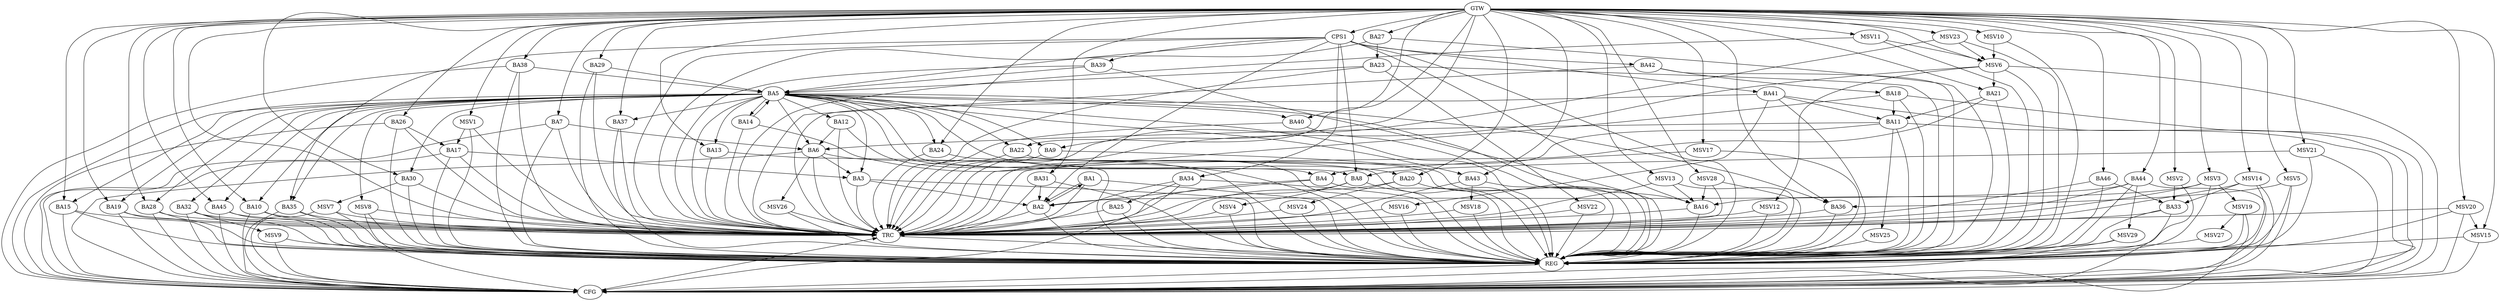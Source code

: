 strict digraph G {
  BA1 [ label="BA1" ];
  BA2 [ label="BA2" ];
  BA3 [ label="BA3" ];
  BA4 [ label="BA4" ];
  BA5 [ label="BA5" ];
  BA6 [ label="BA6" ];
  BA7 [ label="BA7" ];
  BA8 [ label="BA8" ];
  BA9 [ label="BA9" ];
  BA10 [ label="BA10" ];
  BA11 [ label="BA11" ];
  BA12 [ label="BA12" ];
  BA13 [ label="BA13" ];
  BA14 [ label="BA14" ];
  BA15 [ label="BA15" ];
  BA16 [ label="BA16" ];
  BA17 [ label="BA17" ];
  BA18 [ label="BA18" ];
  BA19 [ label="BA19" ];
  BA20 [ label="BA20" ];
  BA21 [ label="BA21" ];
  BA22 [ label="BA22" ];
  BA23 [ label="BA23" ];
  BA24 [ label="BA24" ];
  BA25 [ label="BA25" ];
  BA26 [ label="BA26" ];
  BA27 [ label="BA27" ];
  BA28 [ label="BA28" ];
  BA29 [ label="BA29" ];
  BA30 [ label="BA30" ];
  BA31 [ label="BA31" ];
  BA32 [ label="BA32" ];
  BA33 [ label="BA33" ];
  BA34 [ label="BA34" ];
  BA35 [ label="BA35" ];
  BA36 [ label="BA36" ];
  BA37 [ label="BA37" ];
  BA38 [ label="BA38" ];
  BA39 [ label="BA39" ];
  BA40 [ label="BA40" ];
  BA41 [ label="BA41" ];
  BA42 [ label="BA42" ];
  BA43 [ label="BA43" ];
  BA44 [ label="BA44" ];
  BA45 [ label="BA45" ];
  BA46 [ label="BA46" ];
  CPS1 [ label="CPS1" ];
  GTW [ label="GTW" ];
  REG [ label="REG" ];
  CFG [ label="CFG" ];
  TRC [ label="TRC" ];
  MSV1 [ label="MSV1" ];
  MSV2 [ label="MSV2" ];
  MSV3 [ label="MSV3" ];
  MSV4 [ label="MSV4" ];
  MSV5 [ label="MSV5" ];
  MSV6 [ label="MSV6" ];
  MSV7 [ label="MSV7" ];
  MSV8 [ label="MSV8" ];
  MSV9 [ label="MSV9" ];
  MSV10 [ label="MSV10" ];
  MSV11 [ label="MSV11" ];
  MSV12 [ label="MSV12" ];
  MSV13 [ label="MSV13" ];
  MSV14 [ label="MSV14" ];
  MSV15 [ label="MSV15" ];
  MSV16 [ label="MSV16" ];
  MSV17 [ label="MSV17" ];
  MSV18 [ label="MSV18" ];
  MSV19 [ label="MSV19" ];
  MSV20 [ label="MSV20" ];
  MSV21 [ label="MSV21" ];
  MSV22 [ label="MSV22" ];
  MSV23 [ label="MSV23" ];
  MSV24 [ label="MSV24" ];
  MSV25 [ label="MSV25" ];
  MSV26 [ label="MSV26" ];
  MSV27 [ label="MSV27" ];
  MSV28 [ label="MSV28" ];
  MSV29 [ label="MSV29" ];
  BA1 -> BA2;
  BA2 -> BA1;
  BA3 -> BA2;
  BA4 -> BA2;
  BA5 -> BA3;
  BA6 -> BA3;
  BA7 -> BA6;
  BA11 -> BA6;
  BA12 -> BA6;
  BA14 -> BA5;
  BA17 -> BA3;
  BA18 -> BA11;
  BA21 -> BA11;
  BA23 -> BA5;
  BA26 -> BA17;
  BA27 -> BA23;
  BA29 -> BA5;
  BA31 -> BA2;
  BA34 -> BA25;
  BA38 -> BA5;
  BA39 -> BA5;
  BA41 -> BA11;
  BA42 -> BA18;
  BA44 -> BA2;
  BA46 -> BA33;
  CPS1 -> BA41;
  CPS1 -> BA35;
  CPS1 -> BA39;
  CPS1 -> BA42;
  CPS1 -> BA5;
  CPS1 -> BA34;
  CPS1 -> BA8;
  CPS1 -> BA2;
  CPS1 -> BA16;
  GTW -> BA7;
  GTW -> BA9;
  GTW -> BA10;
  GTW -> BA13;
  GTW -> BA15;
  GTW -> BA19;
  GTW -> BA20;
  GTW -> BA21;
  GTW -> BA22;
  GTW -> BA24;
  GTW -> BA26;
  GTW -> BA27;
  GTW -> BA28;
  GTW -> BA29;
  GTW -> BA30;
  GTW -> BA31;
  GTW -> BA36;
  GTW -> BA37;
  GTW -> BA38;
  GTW -> BA40;
  GTW -> BA43;
  GTW -> BA44;
  GTW -> BA45;
  GTW -> BA46;
  GTW -> CPS1;
  BA1 -> REG;
  BA2 -> REG;
  BA3 -> REG;
  BA4 -> REG;
  BA5 -> REG;
  BA6 -> REG;
  BA7 -> REG;
  BA8 -> REG;
  BA9 -> REG;
  BA10 -> REG;
  BA11 -> REG;
  BA12 -> REG;
  BA13 -> REG;
  BA14 -> REG;
  BA15 -> REG;
  BA16 -> REG;
  BA17 -> REG;
  BA18 -> REG;
  BA19 -> REG;
  BA20 -> REG;
  BA21 -> REG;
  BA22 -> REG;
  BA23 -> REG;
  BA24 -> REG;
  BA25 -> REG;
  BA26 -> REG;
  BA27 -> REG;
  BA28 -> REG;
  BA29 -> REG;
  BA30 -> REG;
  BA31 -> REG;
  BA32 -> REG;
  BA33 -> REG;
  BA34 -> REG;
  BA35 -> REG;
  BA36 -> REG;
  BA37 -> REG;
  BA38 -> REG;
  BA39 -> REG;
  BA40 -> REG;
  BA41 -> REG;
  BA42 -> REG;
  BA43 -> REG;
  BA44 -> REG;
  BA45 -> REG;
  BA46 -> REG;
  CPS1 -> REG;
  BA32 -> CFG;
  BA44 -> CFG;
  BA19 -> CFG;
  BA10 -> CFG;
  BA11 -> CFG;
  BA38 -> CFG;
  BA45 -> CFG;
  BA28 -> CFG;
  BA17 -> CFG;
  BA26 -> CFG;
  BA5 -> CFG;
  BA41 -> CFG;
  BA6 -> CFG;
  BA34 -> CFG;
  BA15 -> CFG;
  BA33 -> CFG;
  BA7 -> CFG;
  BA35 -> CFG;
  BA18 -> CFG;
  REG -> CFG;
  BA1 -> TRC;
  BA2 -> TRC;
  BA3 -> TRC;
  BA4 -> TRC;
  BA5 -> TRC;
  BA6 -> TRC;
  BA7 -> TRC;
  BA8 -> TRC;
  BA9 -> TRC;
  BA10 -> TRC;
  BA11 -> TRC;
  BA12 -> TRC;
  BA13 -> TRC;
  BA14 -> TRC;
  BA15 -> TRC;
  BA16 -> TRC;
  BA17 -> TRC;
  BA18 -> TRC;
  BA19 -> TRC;
  BA20 -> TRC;
  BA21 -> TRC;
  BA22 -> TRC;
  BA23 -> TRC;
  BA24 -> TRC;
  BA25 -> TRC;
  BA26 -> TRC;
  BA27 -> TRC;
  BA28 -> TRC;
  BA29 -> TRC;
  BA30 -> TRC;
  BA31 -> TRC;
  BA32 -> TRC;
  BA33 -> TRC;
  BA34 -> TRC;
  BA35 -> TRC;
  BA36 -> TRC;
  BA37 -> TRC;
  BA38 -> TRC;
  BA39 -> TRC;
  BA40 -> TRC;
  BA41 -> TRC;
  BA42 -> TRC;
  BA43 -> TRC;
  BA44 -> TRC;
  BA45 -> TRC;
  BA46 -> TRC;
  CPS1 -> TRC;
  GTW -> TRC;
  CFG -> TRC;
  TRC -> REG;
  BA5 -> BA45;
  BA5 -> BA12;
  BA5 -> BA13;
  BA5 -> BA30;
  BA5 -> BA4;
  BA5 -> BA43;
  BA5 -> BA8;
  BA5 -> BA37;
  BA5 -> BA20;
  BA5 -> BA15;
  BA5 -> BA19;
  BA5 -> BA16;
  BA5 -> BA36;
  BA5 -> BA9;
  BA5 -> BA6;
  BA5 -> BA22;
  BA5 -> BA10;
  BA5 -> BA32;
  BA5 -> BA24;
  BA5 -> BA40;
  BA5 -> BA14;
  BA5 -> BA28;
  BA5 -> BA35;
  MSV1 -> BA17;
  GTW -> MSV1;
  MSV1 -> REG;
  MSV1 -> TRC;
  MSV2 -> BA33;
  GTW -> MSV2;
  MSV2 -> REG;
  MSV3 -> BA16;
  GTW -> MSV3;
  MSV3 -> REG;
  MSV3 -> TRC;
  BA8 -> MSV4;
  MSV4 -> REG;
  MSV4 -> TRC;
  MSV5 -> BA36;
  GTW -> MSV5;
  MSV5 -> REG;
  MSV5 -> CFG;
  MSV6 -> BA21;
  GTW -> MSV6;
  MSV6 -> REG;
  MSV6 -> TRC;
  MSV6 -> CFG;
  BA30 -> MSV7;
  MSV7 -> REG;
  MSV7 -> TRC;
  MSV7 -> CFG;
  BA5 -> MSV8;
  MSV8 -> REG;
  MSV8 -> TRC;
  MSV8 -> CFG;
  BA32 -> MSV9;
  MSV9 -> REG;
  MSV9 -> CFG;
  MSV10 -> MSV6;
  GTW -> MSV10;
  MSV10 -> REG;
  MSV11 -> MSV6;
  GTW -> MSV11;
  MSV11 -> REG;
  MSV11 -> TRC;
  MSV6 -> MSV12;
  MSV12 -> REG;
  MSV12 -> TRC;
  MSV13 -> BA16;
  GTW -> MSV13;
  MSV13 -> REG;
  MSV13 -> TRC;
  MSV14 -> BA33;
  GTW -> MSV14;
  MSV14 -> REG;
  MSV14 -> TRC;
  MSV14 -> CFG;
  GTW -> MSV15;
  MSV15 -> REG;
  MSV15 -> CFG;
  BA41 -> MSV16;
  MSV16 -> REG;
  MSV16 -> TRC;
  MSV17 -> BA4;
  GTW -> MSV17;
  MSV17 -> REG;
  BA43 -> MSV18;
  MSV18 -> REG;
  MSV18 -> TRC;
  MSV3 -> MSV19;
  MSV19 -> REG;
  MSV19 -> CFG;
  MSV20 -> MSV15;
  GTW -> MSV20;
  MSV20 -> REG;
  MSV20 -> TRC;
  MSV20 -> CFG;
  MSV21 -> BA8;
  GTW -> MSV21;
  MSV21 -> REG;
  MSV21 -> CFG;
  BA23 -> MSV22;
  MSV22 -> REG;
  MSV22 -> TRC;
  MSV23 -> MSV6;
  GTW -> MSV23;
  MSV23 -> REG;
  MSV23 -> TRC;
  BA20 -> MSV24;
  MSV24 -> REG;
  MSV24 -> TRC;
  BA11 -> MSV25;
  MSV25 -> REG;
  BA6 -> MSV26;
  MSV26 -> REG;
  MSV26 -> TRC;
  MSV19 -> MSV27;
  MSV27 -> REG;
  MSV28 -> BA16;
  GTW -> MSV28;
  MSV28 -> REG;
  MSV28 -> TRC;
  BA44 -> MSV29;
  MSV29 -> REG;
  MSV29 -> CFG;
}
